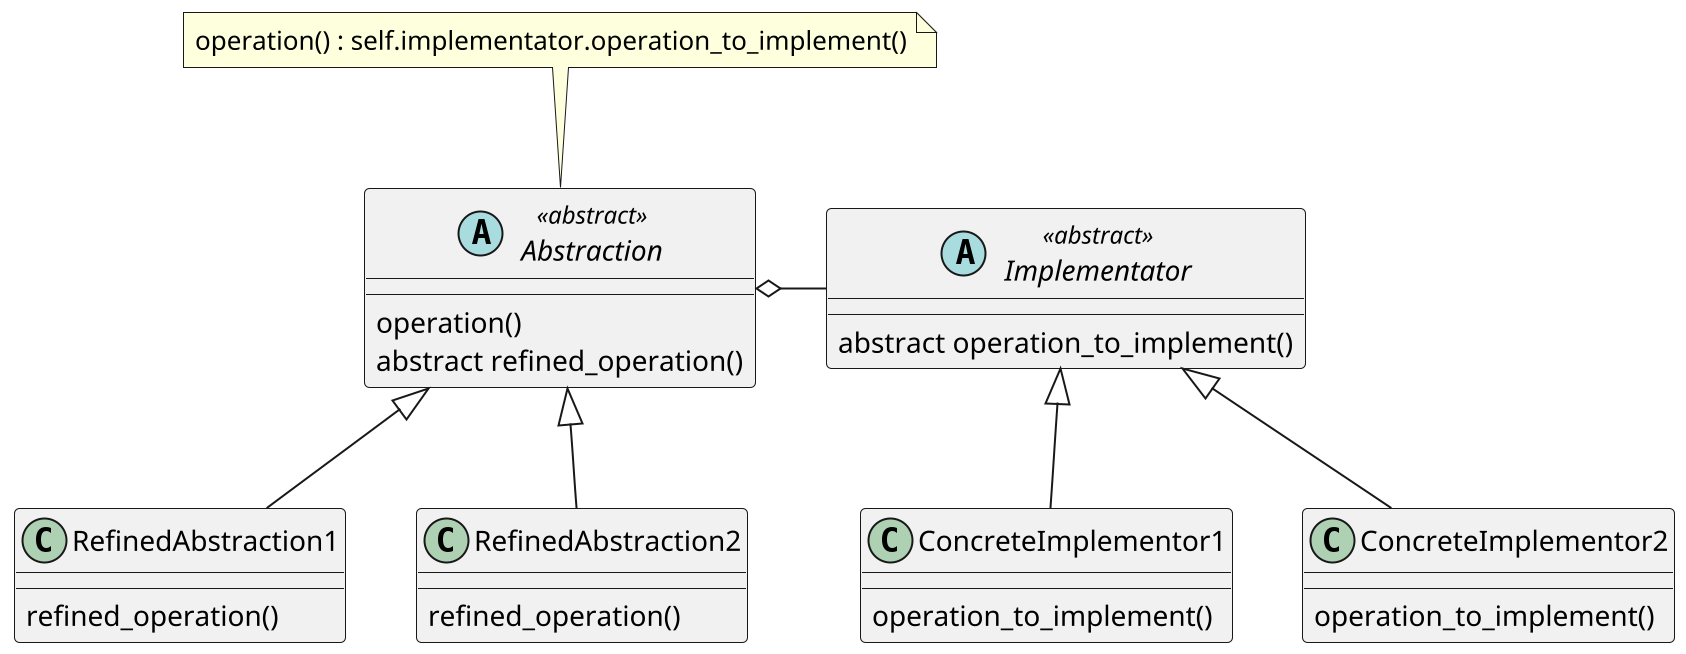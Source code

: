 @startuml
scale 2

abstract class Abstraction << abstract >> {

operation()
abstract refined_operation()


}

class RefinedAbstraction1 {
    refined_operation()
}

class RefinedAbstraction2 {
    refined_operation()
}

abstract class Implementator << abstract >> {

abstract operation_to_implement()

}

class ConcreteImplementor1 {
    operation_to_implement()
}

class ConcreteImplementor2 {
    operation_to_implement()
}

Abstraction <|-- RefinedAbstraction1
Abstraction <|-- RefinedAbstraction2

Implementator <|-- ConcreteImplementor1
Implementator <|-- ConcreteImplementor2


note "operation() : self.implementator.operation_to_implement()" as N
Abstraction .up. N
Abstraction o-right- Implementator

@enduml